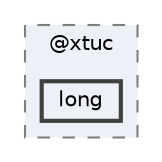 digraph "pkiclassroomrescheduler/src/main/frontend/node_modules/@xtuc/long"
{
 // LATEX_PDF_SIZE
  bgcolor="transparent";
  edge [fontname=Helvetica,fontsize=10,labelfontname=Helvetica,labelfontsize=10];
  node [fontname=Helvetica,fontsize=10,shape=box,height=0.2,width=0.4];
  compound=true
  subgraph clusterdir_113b4c9aa9c501dfb1f356eb43539504 {
    graph [ bgcolor="#edf0f7", pencolor="grey50", label="@xtuc", fontname=Helvetica,fontsize=10 style="filled,dashed", URL="dir_113b4c9aa9c501dfb1f356eb43539504.html",tooltip=""]
  dir_49fa1dcebb94b02d1d7983cdc62d7e8b [label="long", fillcolor="#edf0f7", color="grey25", style="filled,bold", URL="dir_49fa1dcebb94b02d1d7983cdc62d7e8b.html",tooltip=""];
  }
}
